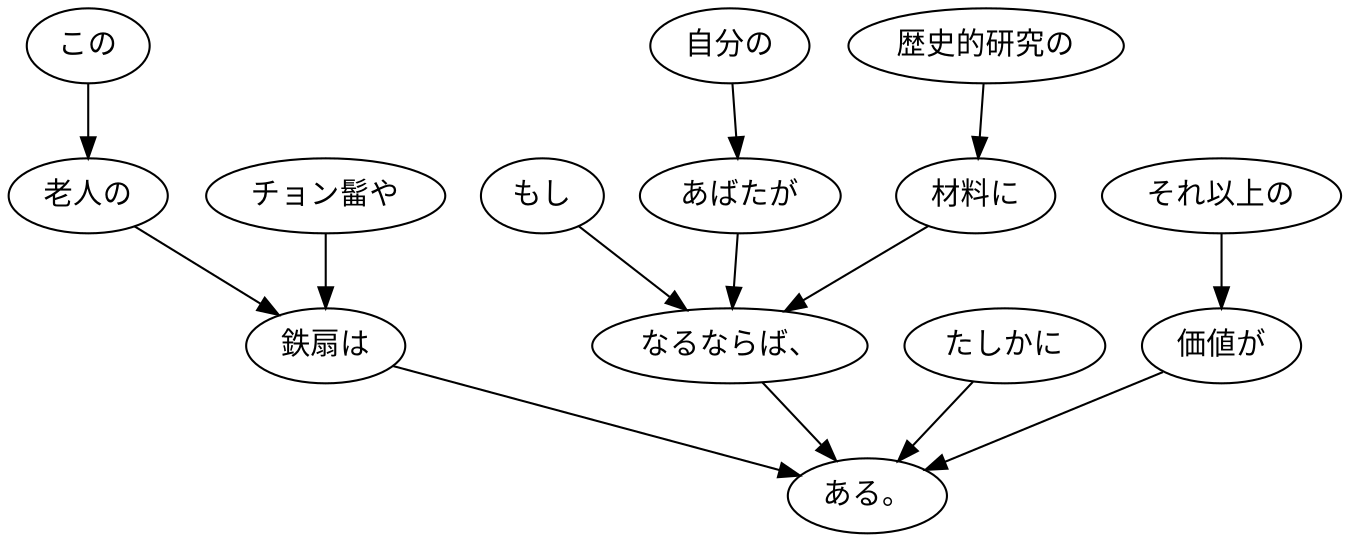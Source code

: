 digraph graph5931 {
	node0 [label="もし"];
	node1 [label="自分の"];
	node2 [label="あばたが"];
	node3 [label="歴史的研究の"];
	node4 [label="材料に"];
	node5 [label="なるならば、"];
	node6 [label="この"];
	node7 [label="老人の"];
	node8 [label="チョン髷や"];
	node9 [label="鉄扇は"];
	node10 [label="たしかに"];
	node11 [label="それ以上の"];
	node12 [label="価値が"];
	node13 [label="ある。"];
	node0 -> node5;
	node1 -> node2;
	node2 -> node5;
	node3 -> node4;
	node4 -> node5;
	node5 -> node13;
	node6 -> node7;
	node7 -> node9;
	node8 -> node9;
	node9 -> node13;
	node10 -> node13;
	node11 -> node12;
	node12 -> node13;
}
